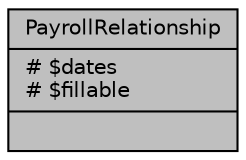 digraph "PayrollRelationship"
{
 // LATEX_PDF_SIZE
  bgcolor="transparent";
  edge [fontname="Helvetica",fontsize="10",labelfontname="Helvetica",labelfontsize="10"];
  node [fontname="Helvetica",fontsize="10",shape=record];
  Node1 [label="{PayrollRelationship\n|# $dates\l# $fillable\l|}",height=0.2,width=0.4,color="black", fillcolor="grey75", style="filled", fontcolor="black",tooltip="Datos de parentescos."];
}
